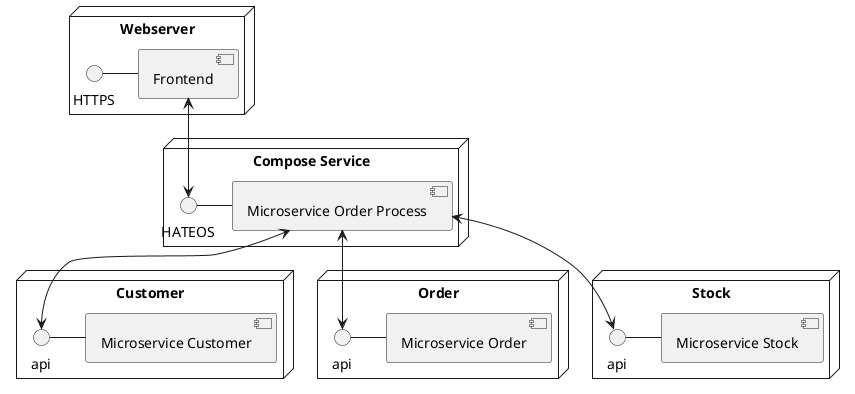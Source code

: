 @startuml
    node "Webserver" {
        HTTPS - [Frontend]
    }

    node "Compose Service" {
        () "HATEOS" as api_z 
        [Microservice Order Process] as sz
        api_z - sz
    }

    node "Customer" {
        () "api" as api_c
        api_c - [Microservice Customer]
    }

   
    node "Order" {
        () "api" as api_o
        api_o - [Microservice Order]
    }

   
    node "Stock" {
        () "api" as api_s
        api_s - [Microservice Stock]
    }

    [Frontend] <--> api_z 
    sz <--> [api_c]
    sz <--> [api_o]
    sz <--> [api_s]
   @enduml
